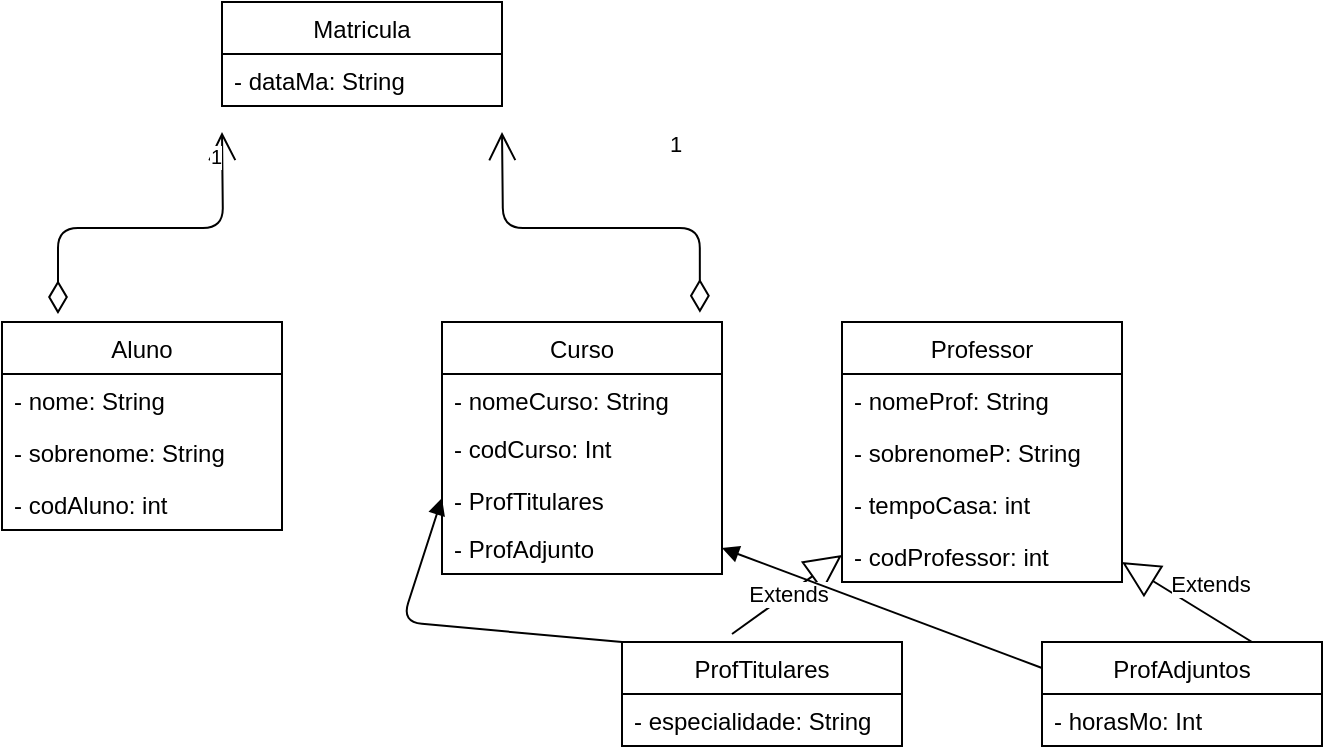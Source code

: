 <mxfile version="12.7.0" type="device"><diagram id="C4GgtGBeONCo6-DBP4wU" name="Page-1"><mxGraphModel dx="868" dy="1619" grid="1" gridSize="10" guides="1" tooltips="1" connect="1" arrows="1" fold="1" page="1" pageScale="1" pageWidth="827" pageHeight="1169" math="0" shadow="0"><root><mxCell id="0"/><mxCell id="1" parent="0"/><mxCell id="4deAdC0x_wrLzKwB90hk-2" value="Aluno" style="swimlane;fontStyle=0;childLayout=stackLayout;horizontal=1;startSize=26;fillColor=none;horizontalStack=0;resizeParent=1;resizeParentMax=0;resizeLast=0;collapsible=1;marginBottom=0;" vertex="1" parent="1"><mxGeometry x="20" y="20" width="140" height="104" as="geometry"/></mxCell><mxCell id="4deAdC0x_wrLzKwB90hk-3" value="- nome: String" style="text;strokeColor=none;fillColor=none;align=left;verticalAlign=top;spacingLeft=4;spacingRight=4;overflow=hidden;rotatable=0;points=[[0,0.5],[1,0.5]];portConstraint=eastwest;" vertex="1" parent="4deAdC0x_wrLzKwB90hk-2"><mxGeometry y="26" width="140" height="26" as="geometry"/></mxCell><mxCell id="4deAdC0x_wrLzKwB90hk-4" value="- sobrenome: String" style="text;strokeColor=none;fillColor=none;align=left;verticalAlign=top;spacingLeft=4;spacingRight=4;overflow=hidden;rotatable=0;points=[[0,0.5],[1,0.5]];portConstraint=eastwest;" vertex="1" parent="4deAdC0x_wrLzKwB90hk-2"><mxGeometry y="52" width="140" height="26" as="geometry"/></mxCell><mxCell id="4deAdC0x_wrLzKwB90hk-5" value="- codAluno: int" style="text;strokeColor=none;fillColor=none;align=left;verticalAlign=top;spacingLeft=4;spacingRight=4;overflow=hidden;rotatable=0;points=[[0,0.5],[1,0.5]];portConstraint=eastwest;" vertex="1" parent="4deAdC0x_wrLzKwB90hk-2"><mxGeometry y="78" width="140" height="26" as="geometry"/></mxCell><mxCell id="4deAdC0x_wrLzKwB90hk-6" value="Curso" style="swimlane;fontStyle=0;childLayout=stackLayout;horizontal=1;startSize=26;fillColor=none;horizontalStack=0;resizeParent=1;resizeParentMax=0;resizeLast=0;collapsible=1;marginBottom=0;" vertex="1" parent="1"><mxGeometry x="240" y="20" width="140" height="126" as="geometry"/></mxCell><mxCell id="4deAdC0x_wrLzKwB90hk-7" value="- nomeCurso: String" style="text;strokeColor=none;fillColor=none;align=left;verticalAlign=top;spacingLeft=4;spacingRight=4;overflow=hidden;rotatable=0;points=[[0,0.5],[1,0.5]];portConstraint=eastwest;" vertex="1" parent="4deAdC0x_wrLzKwB90hk-6"><mxGeometry y="26" width="140" height="24" as="geometry"/></mxCell><mxCell id="4deAdC0x_wrLzKwB90hk-44" value="- codCurso: Int" style="text;strokeColor=none;fillColor=none;align=left;verticalAlign=top;spacingLeft=4;spacingRight=4;overflow=hidden;rotatable=0;points=[[0,0.5],[1,0.5]];portConstraint=eastwest;" vertex="1" parent="4deAdC0x_wrLzKwB90hk-6"><mxGeometry y="50" width="140" height="26" as="geometry"/></mxCell><mxCell id="4deAdC0x_wrLzKwB90hk-48" value="- ProfTitulares" style="text;strokeColor=none;fillColor=none;align=left;verticalAlign=top;spacingLeft=4;spacingRight=4;overflow=hidden;rotatable=0;points=[[0,0.5],[1,0.5]];portConstraint=eastwest;" vertex="1" parent="4deAdC0x_wrLzKwB90hk-6"><mxGeometry y="76" width="140" height="24" as="geometry"/></mxCell><mxCell id="4deAdC0x_wrLzKwB90hk-49" value="- ProfAdjunto" style="text;strokeColor=none;fillColor=none;align=left;verticalAlign=top;spacingLeft=4;spacingRight=4;overflow=hidden;rotatable=0;points=[[0,0.5],[1,0.5]];portConstraint=eastwest;" vertex="1" parent="4deAdC0x_wrLzKwB90hk-6"><mxGeometry y="100" width="140" height="26" as="geometry"/></mxCell><mxCell id="4deAdC0x_wrLzKwB90hk-10" value="Professor" style="swimlane;fontStyle=0;childLayout=stackLayout;horizontal=1;startSize=26;fillColor=none;horizontalStack=0;resizeParent=1;resizeParentMax=0;resizeLast=0;collapsible=1;marginBottom=0;" vertex="1" parent="1"><mxGeometry x="440" y="20" width="140" height="130" as="geometry"/></mxCell><mxCell id="4deAdC0x_wrLzKwB90hk-11" value="- nomeProf: String" style="text;strokeColor=none;fillColor=none;align=left;verticalAlign=top;spacingLeft=4;spacingRight=4;overflow=hidden;rotatable=0;points=[[0,0.5],[1,0.5]];portConstraint=eastwest;" vertex="1" parent="4deAdC0x_wrLzKwB90hk-10"><mxGeometry y="26" width="140" height="26" as="geometry"/></mxCell><mxCell id="4deAdC0x_wrLzKwB90hk-12" value="- sobrenomeP: String" style="text;strokeColor=none;fillColor=none;align=left;verticalAlign=top;spacingLeft=4;spacingRight=4;overflow=hidden;rotatable=0;points=[[0,0.5],[1,0.5]];portConstraint=eastwest;" vertex="1" parent="4deAdC0x_wrLzKwB90hk-10"><mxGeometry y="52" width="140" height="78" as="geometry"/></mxCell><mxCell id="4deAdC0x_wrLzKwB90hk-13" value="- tempoCasa: int" style="text;strokeColor=none;fillColor=none;align=left;verticalAlign=top;spacingLeft=4;spacingRight=4;overflow=hidden;rotatable=0;points=[[0,0.5],[1,0.5]];portConstraint=eastwest;" vertex="1" parent="1"><mxGeometry x="440" y="98" width="140" height="26" as="geometry"/></mxCell><mxCell id="4deAdC0x_wrLzKwB90hk-14" value="- codProfessor: int" style="text;strokeColor=none;fillColor=none;align=left;verticalAlign=top;spacingLeft=4;spacingRight=4;overflow=hidden;rotatable=0;points=[[0,0.5],[1,0.5]];portConstraint=eastwest;" vertex="1" parent="1"><mxGeometry x="440" y="124" width="140" height="26" as="geometry"/></mxCell><mxCell id="4deAdC0x_wrLzKwB90hk-15" value="ProfTitulares" style="swimlane;fontStyle=0;childLayout=stackLayout;horizontal=1;startSize=26;fillColor=none;horizontalStack=0;resizeParent=1;resizeParentMax=0;resizeLast=0;collapsible=1;marginBottom=0;" vertex="1" parent="1"><mxGeometry x="330" y="180" width="140" height="52" as="geometry"/></mxCell><mxCell id="4deAdC0x_wrLzKwB90hk-16" value="- especialidade: String" style="text;strokeColor=none;fillColor=none;align=left;verticalAlign=top;spacingLeft=4;spacingRight=4;overflow=hidden;rotatable=0;points=[[0,0.5],[1,0.5]];portConstraint=eastwest;" vertex="1" parent="4deAdC0x_wrLzKwB90hk-15"><mxGeometry y="26" width="140" height="26" as="geometry"/></mxCell><mxCell id="4deAdC0x_wrLzKwB90hk-23" value="ProfAdjuntos" style="swimlane;fontStyle=0;childLayout=stackLayout;horizontal=1;startSize=26;fillColor=none;horizontalStack=0;resizeParent=1;resizeParentMax=0;resizeLast=0;collapsible=1;marginBottom=0;" vertex="1" parent="1"><mxGeometry x="540" y="180" width="140" height="52" as="geometry"/></mxCell><mxCell id="4deAdC0x_wrLzKwB90hk-24" value="- horasMo: Int" style="text;strokeColor=none;fillColor=none;align=left;verticalAlign=top;spacingLeft=4;spacingRight=4;overflow=hidden;rotatable=0;points=[[0,0.5],[1,0.5]];portConstraint=eastwest;" vertex="1" parent="4deAdC0x_wrLzKwB90hk-23"><mxGeometry y="26" width="140" height="26" as="geometry"/></mxCell><mxCell id="4deAdC0x_wrLzKwB90hk-29" value="Extends" style="endArrow=block;endSize=16;endFill=0;html=1;exitX=0.393;exitY=-0.077;exitDx=0;exitDy=0;exitPerimeter=0;" edge="1" parent="1" source="4deAdC0x_wrLzKwB90hk-15"><mxGeometry width="160" relative="1" as="geometry"><mxPoint x="280" y="136.5" as="sourcePoint"/><mxPoint x="440" y="136.5" as="targetPoint"/></mxGeometry></mxCell><mxCell id="4deAdC0x_wrLzKwB90hk-30" value="Extends" style="endArrow=block;endSize=16;endFill=0;html=1;exitX=0.75;exitY=0;exitDx=0;exitDy=0;" edge="1" parent="1" source="4deAdC0x_wrLzKwB90hk-23"><mxGeometry x="-0.125" y="-15" width="160" relative="1" as="geometry"><mxPoint x="640" y="170" as="sourcePoint"/><mxPoint x="580" y="140" as="targetPoint"/><mxPoint y="1" as="offset"/></mxGeometry></mxCell><mxCell id="4deAdC0x_wrLzKwB90hk-31" value="Matricula" style="swimlane;fontStyle=0;childLayout=stackLayout;horizontal=1;startSize=26;fillColor=none;horizontalStack=0;resizeParent=1;resizeParentMax=0;resizeLast=0;collapsible=1;marginBottom=0;" vertex="1" parent="1"><mxGeometry x="130" y="-140" width="140" height="52" as="geometry"/></mxCell><mxCell id="4deAdC0x_wrLzKwB90hk-32" value="- dataMa: String" style="text;strokeColor=none;fillColor=none;align=left;verticalAlign=top;spacingLeft=4;spacingRight=4;overflow=hidden;rotatable=0;points=[[0,0.5],[1,0.5]];portConstraint=eastwest;" vertex="1" parent="4deAdC0x_wrLzKwB90hk-31"><mxGeometry y="26" width="140" height="26" as="geometry"/></mxCell><mxCell id="4deAdC0x_wrLzKwB90hk-35" value="" style="endArrow=open;html=1;endSize=12;startArrow=diamondThin;startSize=14;startFill=0;edgeStyle=orthogonalEdgeStyle;exitX=0.2;exitY=-0.038;exitDx=0;exitDy=0;exitPerimeter=0;entryX=0;entryY=0.5;entryDx=0;entryDy=0;" edge="1" parent="1" source="4deAdC0x_wrLzKwB90hk-2"><mxGeometry relative="1" as="geometry"><mxPoint x="20" y="260" as="sourcePoint"/><mxPoint x="130" y="-75" as="targetPoint"/></mxGeometry></mxCell><mxCell id="4deAdC0x_wrLzKwB90hk-37" value="1" style="resizable=0;html=1;align=right;verticalAlign=top;labelBackgroundColor=#ffffff;fontSize=10;" connectable="0" vertex="1" parent="4deAdC0x_wrLzKwB90hk-35"><mxGeometry x="1" relative="1" as="geometry"/></mxCell><mxCell id="4deAdC0x_wrLzKwB90hk-38" value="1" style="endArrow=open;html=1;endSize=12;startArrow=diamondThin;startSize=14;startFill=0;edgeStyle=orthogonalEdgeStyle;align=left;verticalAlign=bottom;entryX=1;entryY=0.5;entryDx=0;entryDy=0;exitX=0.921;exitY=-0.037;exitDx=0;exitDy=0;exitPerimeter=0;" edge="1" parent="1" source="4deAdC0x_wrLzKwB90hk-6"><mxGeometry x="-0.375" y="-33" relative="1" as="geometry"><mxPoint x="20" y="260" as="sourcePoint"/><mxPoint x="270" y="-75" as="targetPoint"/><mxPoint as="offset"/></mxGeometry></mxCell><mxCell id="4deAdC0x_wrLzKwB90hk-51" value="" style="html=1;verticalAlign=bottom;endArrow=block;entryX=1;entryY=0.5;entryDx=0;entryDy=0;exitX=0;exitY=0.25;exitDx=0;exitDy=0;" edge="1" parent="1" source="4deAdC0x_wrLzKwB90hk-23" target="4deAdC0x_wrLzKwB90hk-49"><mxGeometry width="80" relative="1" as="geometry"><mxPoint x="20" y="260" as="sourcePoint"/><mxPoint x="100" y="260" as="targetPoint"/></mxGeometry></mxCell><mxCell id="4deAdC0x_wrLzKwB90hk-52" value="" style="html=1;verticalAlign=bottom;endArrow=block;entryX=0;entryY=0.5;entryDx=0;entryDy=0;exitX=0;exitY=0;exitDx=0;exitDy=0;" edge="1" parent="1" source="4deAdC0x_wrLzKwB90hk-15" target="4deAdC0x_wrLzKwB90hk-48"><mxGeometry width="80" relative="1" as="geometry"><mxPoint x="20" y="260" as="sourcePoint"/><mxPoint x="100" y="260" as="targetPoint"/><Array as="points"><mxPoint x="220" y="170"/></Array></mxGeometry></mxCell></root></mxGraphModel></diagram></mxfile>